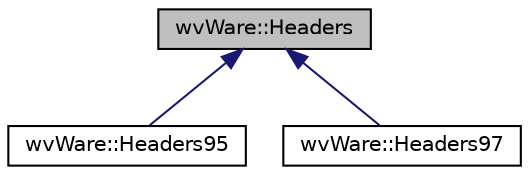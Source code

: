 digraph "wvWare::Headers"
{
  edge [fontname="Helvetica",fontsize="10",labelfontname="Helvetica",labelfontsize="10"];
  node [fontname="Helvetica",fontsize="10",shape=record];
  Node0 [label="wvWare::Headers",height=0.2,width=0.4,color="black", fillcolor="grey75", style="filled", fontcolor="black"];
  Node0 -> Node1 [dir="back",color="midnightblue",fontsize="10",style="solid",fontname="Helvetica"];
  Node1 [label="wvWare::Headers95",height=0.2,width=0.4,color="black", fillcolor="white", style="filled",URL="$classwv_ware_1_1_headers95.html"];
  Node0 -> Node2 [dir="back",color="midnightblue",fontsize="10",style="solid",fontname="Helvetica"];
  Node2 [label="wvWare::Headers97",height=0.2,width=0.4,color="black", fillcolor="white", style="filled",URL="$classwv_ware_1_1_headers97.html"];
}
